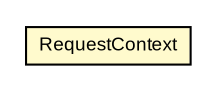 #!/usr/local/bin/dot
#
# Class diagram 
# Generated by UMLGraph version R5_6-24-gf6e263 (http://www.umlgraph.org/)
#

digraph G {
	edge [fontname="arial",fontsize=10,labelfontname="arial",labelfontsize=10];
	node [fontname="arial",fontsize=10,shape=plaintext];
	nodesep=0.25;
	ranksep=0.5;
	// org.gservlet.RequestContext
	c1218 [label=<<table title="org.gservlet.RequestContext" border="0" cellborder="1" cellspacing="0" cellpadding="2" port="p" bgcolor="lemonChiffon" href="./RequestContext.html">
		<tr><td><table border="0" cellspacing="0" cellpadding="1">
<tr><td align="center" balign="center"> RequestContext </td></tr>
		</table></td></tr>
		</table>>, URL="./RequestContext.html", fontname="arial", fontcolor="black", fontsize=9.0];
}

